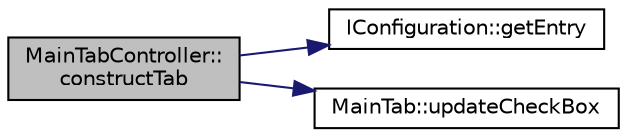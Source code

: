 digraph "MainTabController::constructTab"
{
 // LATEX_PDF_SIZE
  edge [fontname="Helvetica",fontsize="10",labelfontname="Helvetica",labelfontsize="10"];
  node [fontname="Helvetica",fontsize="10",shape=record];
  rankdir="LR";
  Node1 [label="MainTabController::\lconstructTab",height=0.2,width=0.4,color="black", fillcolor="grey75", style="filled", fontcolor="black",tooltip=" "];
  Node1 -> Node2 [color="midnightblue",fontsize="10",style="solid",fontname="Helvetica"];
  Node2 [label="IConfiguration::getEntry",height=0.2,width=0.4,color="black", fillcolor="white", style="filled",URL="$struct_i_configuration.html#a56f21aac17f8a84e7c708081b922f595",tooltip=" "];
  Node1 -> Node3 [color="midnightblue",fontsize="10",style="solid",fontname="Helvetica"];
  Node3 [label="MainTab::updateCheckBox",height=0.2,width=0.4,color="black", fillcolor="white", style="filled",URL="$class_main_tab.html#a376c67a14ccf9b2db1559b6986a31662",tooltip=" "];
}
